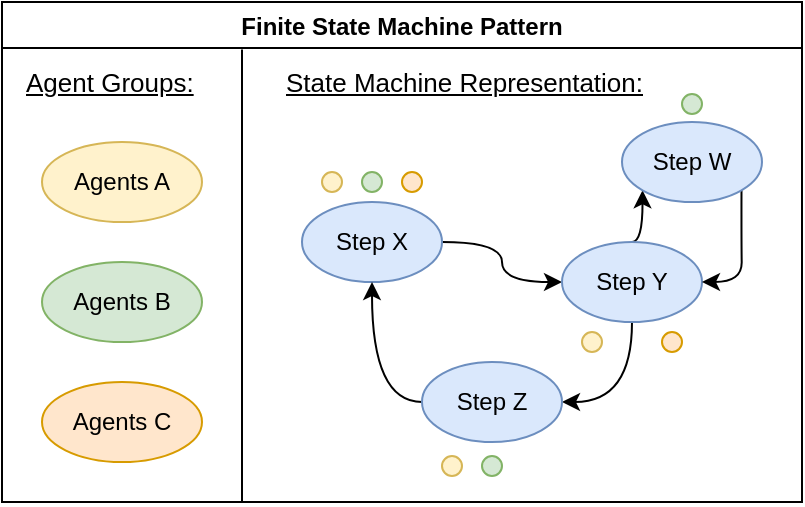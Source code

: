 <mxfile version="15.2.7" type="device"><diagram id="Skvfmntt7G3LbwWE1p0Q" name="Page-1"><mxGraphModel dx="922" dy="685" grid="1" gridSize="10" guides="1" tooltips="1" connect="1" arrows="1" fold="1" page="1" pageScale="1" pageWidth="827" pageHeight="1169" math="0" shadow="0"><root><mxCell id="0"/><mxCell id="1" parent="0"/><mxCell id="LSER_8v8wwkSsgwynRkf-3" value="Finite State Machine Pattern" style="swimlane;" parent="1" vertex="1"><mxGeometry x="40" y="20" width="400" height="250" as="geometry"><mxRectangle x="40" y="40" width="130" height="23" as="alternateBounds"/></mxGeometry></mxCell><mxCell id="LSER_8v8wwkSsgwynRkf-1" value="Agents A" style="ellipse;whiteSpace=wrap;html=1;fillColor=#fff2cc;strokeColor=#d6b656;" parent="LSER_8v8wwkSsgwynRkf-3" vertex="1"><mxGeometry x="20" y="70" width="80" height="40" as="geometry"/></mxCell><mxCell id="lD69WOCitec43FmV8cG8-50" style="edgeStyle=orthogonalEdgeStyle;curved=1;rounded=0;orthogonalLoop=1;jettySize=auto;html=1;exitX=1;exitY=0.5;exitDx=0;exitDy=0;fontSize=13;" edge="1" parent="LSER_8v8wwkSsgwynRkf-3" source="lD69WOCitec43FmV8cG8-1" target="lD69WOCitec43FmV8cG8-45"><mxGeometry relative="1" as="geometry"/></mxCell><mxCell id="lD69WOCitec43FmV8cG8-1" value="Step X" style="ellipse;whiteSpace=wrap;html=1;fillColor=#dae8fc;strokeColor=#6c8ebf;" vertex="1" parent="LSER_8v8wwkSsgwynRkf-3"><mxGeometry x="150" y="100" width="70" height="40" as="geometry"/></mxCell><mxCell id="lD69WOCitec43FmV8cG8-3" value="Agent Groups:" style="text;html=1;strokeColor=none;fillColor=none;align=left;verticalAlign=middle;whiteSpace=wrap;rounded=0;fontStyle=4;fontSize=13;" vertex="1" parent="LSER_8v8wwkSsgwynRkf-3"><mxGeometry x="10" y="30" width="90" height="20" as="geometry"/></mxCell><mxCell id="lD69WOCitec43FmV8cG8-4" value="State Machine Representation:" style="text;html=1;strokeColor=none;fillColor=none;align=left;verticalAlign=middle;whiteSpace=wrap;rounded=0;fontSize=13;fontStyle=4" vertex="1" parent="LSER_8v8wwkSsgwynRkf-3"><mxGeometry x="140" y="30" width="190" height="20" as="geometry"/></mxCell><mxCell id="lD69WOCitec43FmV8cG8-11" value="Agents B" style="ellipse;whiteSpace=wrap;html=1;fillColor=#d5e8d4;strokeColor=#82b366;" vertex="1" parent="LSER_8v8wwkSsgwynRkf-3"><mxGeometry x="20" y="130" width="80" height="40" as="geometry"/></mxCell><mxCell id="lD69WOCitec43FmV8cG8-42" value="Agents C" style="ellipse;whiteSpace=wrap;html=1;fillColor=#ffe6cc;strokeColor=#d79b00;" vertex="1" parent="LSER_8v8wwkSsgwynRkf-3"><mxGeometry x="20" y="190" width="80" height="40" as="geometry"/></mxCell><mxCell id="lD69WOCitec43FmV8cG8-51" style="edgeStyle=orthogonalEdgeStyle;curved=1;rounded=0;orthogonalLoop=1;jettySize=auto;html=1;exitX=0.5;exitY=0;exitDx=0;exitDy=0;entryX=0;entryY=1;entryDx=0;entryDy=0;fontSize=13;" edge="1" parent="LSER_8v8wwkSsgwynRkf-3" source="lD69WOCitec43FmV8cG8-45" target="lD69WOCitec43FmV8cG8-47"><mxGeometry relative="1" as="geometry"/></mxCell><mxCell id="lD69WOCitec43FmV8cG8-53" style="edgeStyle=orthogonalEdgeStyle;curved=1;rounded=0;orthogonalLoop=1;jettySize=auto;html=1;exitX=0.5;exitY=1;exitDx=0;exitDy=0;entryX=1;entryY=0.5;entryDx=0;entryDy=0;fontSize=13;" edge="1" parent="LSER_8v8wwkSsgwynRkf-3" source="lD69WOCitec43FmV8cG8-45" target="lD69WOCitec43FmV8cG8-46"><mxGeometry relative="1" as="geometry"/></mxCell><mxCell id="lD69WOCitec43FmV8cG8-45" value="Step Y" style="ellipse;whiteSpace=wrap;html=1;fillColor=#dae8fc;strokeColor=#6c8ebf;" vertex="1" parent="LSER_8v8wwkSsgwynRkf-3"><mxGeometry x="280" y="120" width="70" height="40" as="geometry"/></mxCell><mxCell id="lD69WOCitec43FmV8cG8-54" style="edgeStyle=orthogonalEdgeStyle;curved=1;rounded=0;orthogonalLoop=1;jettySize=auto;html=1;exitX=0;exitY=0.5;exitDx=0;exitDy=0;entryX=0.5;entryY=1;entryDx=0;entryDy=0;fontSize=13;" edge="1" parent="LSER_8v8wwkSsgwynRkf-3" source="lD69WOCitec43FmV8cG8-46" target="lD69WOCitec43FmV8cG8-1"><mxGeometry relative="1" as="geometry"/></mxCell><mxCell id="lD69WOCitec43FmV8cG8-46" value="Step Z" style="ellipse;whiteSpace=wrap;html=1;fillColor=#dae8fc;strokeColor=#6c8ebf;" vertex="1" parent="LSER_8v8wwkSsgwynRkf-3"><mxGeometry x="210" y="180" width="70" height="40" as="geometry"/></mxCell><mxCell id="lD69WOCitec43FmV8cG8-52" style="edgeStyle=orthogonalEdgeStyle;curved=1;rounded=0;orthogonalLoop=1;jettySize=auto;html=1;exitX=1;exitY=1;exitDx=0;exitDy=0;entryX=1;entryY=0.5;entryDx=0;entryDy=0;fontSize=13;" edge="1" parent="LSER_8v8wwkSsgwynRkf-3" source="lD69WOCitec43FmV8cG8-47" target="lD69WOCitec43FmV8cG8-45"><mxGeometry relative="1" as="geometry"/></mxCell><mxCell id="lD69WOCitec43FmV8cG8-47" value="Step W" style="ellipse;whiteSpace=wrap;html=1;fillColor=#dae8fc;strokeColor=#6c8ebf;" vertex="1" parent="LSER_8v8wwkSsgwynRkf-3"><mxGeometry x="310" y="60" width="70" height="40" as="geometry"/></mxCell><mxCell id="lD69WOCitec43FmV8cG8-55" value="" style="ellipse;whiteSpace=wrap;html=1;aspect=fixed;fontSize=13;align=left;fillColor=#ffe6cc;strokeColor=#d79b00;" vertex="1" parent="LSER_8v8wwkSsgwynRkf-3"><mxGeometry x="200" y="85" width="10" height="10" as="geometry"/></mxCell><mxCell id="lD69WOCitec43FmV8cG8-56" value="" style="ellipse;whiteSpace=wrap;html=1;aspect=fixed;fontSize=13;align=left;fillColor=#d5e8d4;strokeColor=#82b366;" vertex="1" parent="LSER_8v8wwkSsgwynRkf-3"><mxGeometry x="180" y="85" width="10" height="10" as="geometry"/></mxCell><mxCell id="lD69WOCitec43FmV8cG8-57" value="" style="ellipse;whiteSpace=wrap;html=1;aspect=fixed;fontSize=13;align=left;fillColor=#fff2cc;strokeColor=#d6b656;" vertex="1" parent="LSER_8v8wwkSsgwynRkf-3"><mxGeometry x="160" y="85" width="10" height="10" as="geometry"/></mxCell><mxCell id="lD69WOCitec43FmV8cG8-59" value="" style="ellipse;whiteSpace=wrap;html=1;aspect=fixed;fontSize=13;align=left;fillColor=#d5e8d4;strokeColor=#82b366;" vertex="1" parent="LSER_8v8wwkSsgwynRkf-3"><mxGeometry x="240" y="227" width="10" height="10" as="geometry"/></mxCell><mxCell id="lD69WOCitec43FmV8cG8-60" value="" style="ellipse;whiteSpace=wrap;html=1;aspect=fixed;fontSize=13;align=left;fillColor=#fff2cc;strokeColor=#d6b656;" vertex="1" parent="LSER_8v8wwkSsgwynRkf-3"><mxGeometry x="220" y="227" width="10" height="10" as="geometry"/></mxCell><mxCell id="lD69WOCitec43FmV8cG8-61" value="" style="ellipse;whiteSpace=wrap;html=1;aspect=fixed;fontSize=13;align=left;fillColor=#ffe6cc;strokeColor=#d79b00;" vertex="1" parent="LSER_8v8wwkSsgwynRkf-3"><mxGeometry x="330" y="165" width="10" height="10" as="geometry"/></mxCell><mxCell id="lD69WOCitec43FmV8cG8-63" value="" style="ellipse;whiteSpace=wrap;html=1;aspect=fixed;fontSize=13;align=left;fillColor=#fff2cc;strokeColor=#d6b656;" vertex="1" parent="LSER_8v8wwkSsgwynRkf-3"><mxGeometry x="290" y="165" width="10" height="10" as="geometry"/></mxCell><mxCell id="lD69WOCitec43FmV8cG8-65" value="" style="ellipse;whiteSpace=wrap;html=1;aspect=fixed;fontSize=13;align=left;fillColor=#d5e8d4;strokeColor=#82b366;" vertex="1" parent="LSER_8v8wwkSsgwynRkf-3"><mxGeometry x="340" y="46" width="10" height="10" as="geometry"/></mxCell><mxCell id="lD69WOCitec43FmV8cG8-44" value="" style="endArrow=none;html=1;fontSize=13;entryX=0.3;entryY=0.095;entryDx=0;entryDy=0;entryPerimeter=0;" edge="1" parent="1" target="LSER_8v8wwkSsgwynRkf-3"><mxGeometry width="50" height="50" relative="1" as="geometry"><mxPoint x="160" y="270" as="sourcePoint"/><mxPoint x="290" y="200" as="targetPoint"/></mxGeometry></mxCell></root></mxGraphModel></diagram></mxfile>
